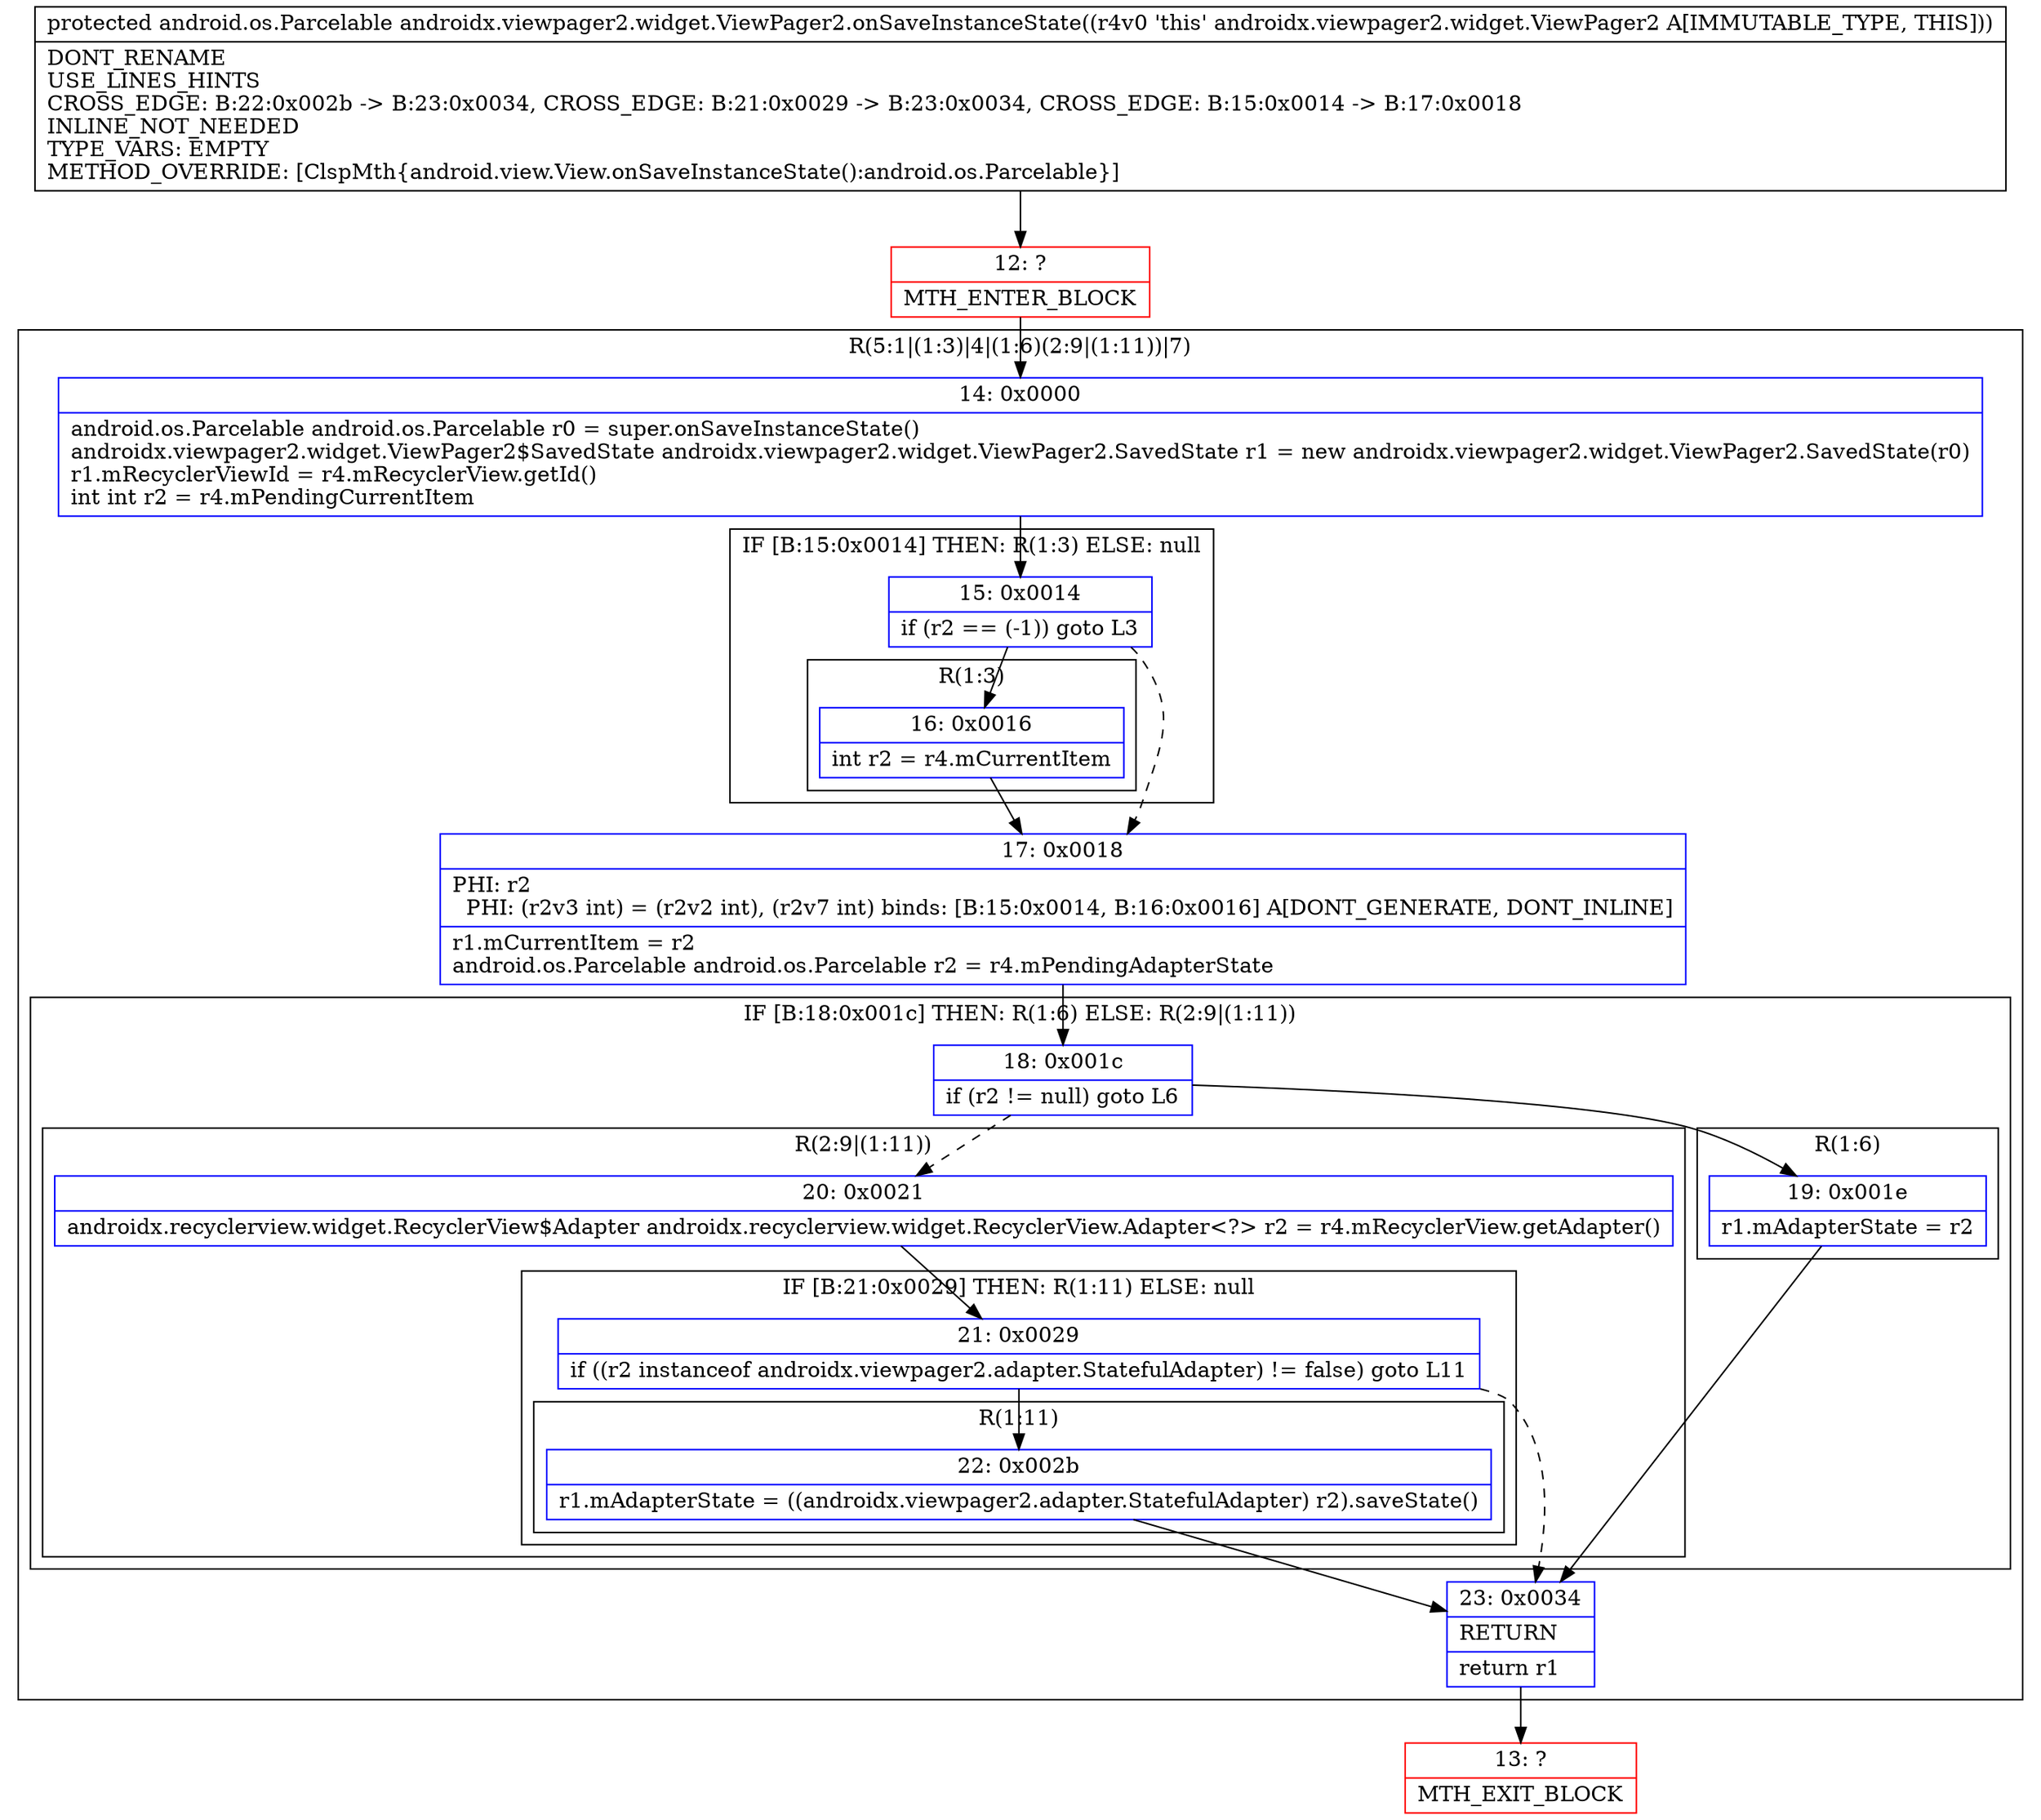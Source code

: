 digraph "CFG forandroidx.viewpager2.widget.ViewPager2.onSaveInstanceState()Landroid\/os\/Parcelable;" {
subgraph cluster_Region_1078782908 {
label = "R(5:1|(1:3)|4|(1:6)(2:9|(1:11))|7)";
node [shape=record,color=blue];
Node_14 [shape=record,label="{14\:\ 0x0000|android.os.Parcelable android.os.Parcelable r0 = super.onSaveInstanceState()\landroidx.viewpager2.widget.ViewPager2$SavedState androidx.viewpager2.widget.ViewPager2.SavedState r1 = new androidx.viewpager2.widget.ViewPager2.SavedState(r0)\lr1.mRecyclerViewId = r4.mRecyclerView.getId()\lint int r2 = r4.mPendingCurrentItem\l}"];
subgraph cluster_IfRegion_1328174087 {
label = "IF [B:15:0x0014] THEN: R(1:3) ELSE: null";
node [shape=record,color=blue];
Node_15 [shape=record,label="{15\:\ 0x0014|if (r2 == (\-1)) goto L3\l}"];
subgraph cluster_Region_1755071395 {
label = "R(1:3)";
node [shape=record,color=blue];
Node_16 [shape=record,label="{16\:\ 0x0016|int r2 = r4.mCurrentItem\l}"];
}
}
Node_17 [shape=record,label="{17\:\ 0x0018|PHI: r2 \l  PHI: (r2v3 int) = (r2v2 int), (r2v7 int) binds: [B:15:0x0014, B:16:0x0016] A[DONT_GENERATE, DONT_INLINE]\l|r1.mCurrentItem = r2\landroid.os.Parcelable android.os.Parcelable r2 = r4.mPendingAdapterState\l}"];
subgraph cluster_IfRegion_1048663031 {
label = "IF [B:18:0x001c] THEN: R(1:6) ELSE: R(2:9|(1:11))";
node [shape=record,color=blue];
Node_18 [shape=record,label="{18\:\ 0x001c|if (r2 != null) goto L6\l}"];
subgraph cluster_Region_926469201 {
label = "R(1:6)";
node [shape=record,color=blue];
Node_19 [shape=record,label="{19\:\ 0x001e|r1.mAdapterState = r2\l}"];
}
subgraph cluster_Region_248450585 {
label = "R(2:9|(1:11))";
node [shape=record,color=blue];
Node_20 [shape=record,label="{20\:\ 0x0021|androidx.recyclerview.widget.RecyclerView$Adapter androidx.recyclerview.widget.RecyclerView.Adapter\<?\> r2 = r4.mRecyclerView.getAdapter()\l}"];
subgraph cluster_IfRegion_80008504 {
label = "IF [B:21:0x0029] THEN: R(1:11) ELSE: null";
node [shape=record,color=blue];
Node_21 [shape=record,label="{21\:\ 0x0029|if ((r2 instanceof androidx.viewpager2.adapter.StatefulAdapter) != false) goto L11\l}"];
subgraph cluster_Region_1205793818 {
label = "R(1:11)";
node [shape=record,color=blue];
Node_22 [shape=record,label="{22\:\ 0x002b|r1.mAdapterState = ((androidx.viewpager2.adapter.StatefulAdapter) r2).saveState()\l}"];
}
}
}
}
Node_23 [shape=record,label="{23\:\ 0x0034|RETURN\l|return r1\l}"];
}
Node_12 [shape=record,color=red,label="{12\:\ ?|MTH_ENTER_BLOCK\l}"];
Node_13 [shape=record,color=red,label="{13\:\ ?|MTH_EXIT_BLOCK\l}"];
MethodNode[shape=record,label="{protected android.os.Parcelable androidx.viewpager2.widget.ViewPager2.onSaveInstanceState((r4v0 'this' androidx.viewpager2.widget.ViewPager2 A[IMMUTABLE_TYPE, THIS]))  | DONT_RENAME\lUSE_LINES_HINTS\lCROSS_EDGE: B:22:0x002b \-\> B:23:0x0034, CROSS_EDGE: B:21:0x0029 \-\> B:23:0x0034, CROSS_EDGE: B:15:0x0014 \-\> B:17:0x0018\lINLINE_NOT_NEEDED\lTYPE_VARS: EMPTY\lMETHOD_OVERRIDE: [ClspMth\{android.view.View.onSaveInstanceState():android.os.Parcelable\}]\l}"];
MethodNode -> Node_12;Node_14 -> Node_15;
Node_15 -> Node_16;
Node_15 -> Node_17[style=dashed];
Node_16 -> Node_17;
Node_17 -> Node_18;
Node_18 -> Node_19;
Node_18 -> Node_20[style=dashed];
Node_19 -> Node_23;
Node_20 -> Node_21;
Node_21 -> Node_22;
Node_21 -> Node_23[style=dashed];
Node_22 -> Node_23;
Node_23 -> Node_13;
Node_12 -> Node_14;
}


